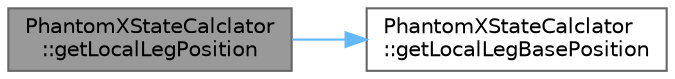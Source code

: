 digraph "PhantomXStateCalclator::getLocalLegPosition"
{
 // LATEX_PDF_SIZE
  bgcolor="transparent";
  edge [fontname=Helvetica,fontsize=10,labelfontname=Helvetica,labelfontsize=10];
  node [fontname=Helvetica,fontsize=10,shape=box,height=0.2,width=0.4];
  rankdir="LR";
  Node1 [id="Node000001",label="PhantomXStateCalclator\l::getLocalLegPosition",height=0.2,width=0.4,color="gray40", fillcolor="grey60", style="filled", fontcolor="black",tooltip="【スレッドセーフ】脚先の座標を取得する．ローカル(ロボット)座標系"];
  Node1 -> Node2 [id="edge1_Node000001_Node000002",color="steelblue1",style="solid",tooltip=" "];
  Node2 [id="Node000002",label="PhantomXStateCalclator\l::getLocalLegBasePosition",height=0.2,width=0.4,color="grey40", fillcolor="white", style="filled",URL="$class_phantom_x_state_calclator.html#a2358037592e1bff7c12baae4e8cb8f71",tooltip="【スレッドセーフ】脚の付け根の座標( leg base position)を取得する．ローカル(ロボット)座標系"];
}
